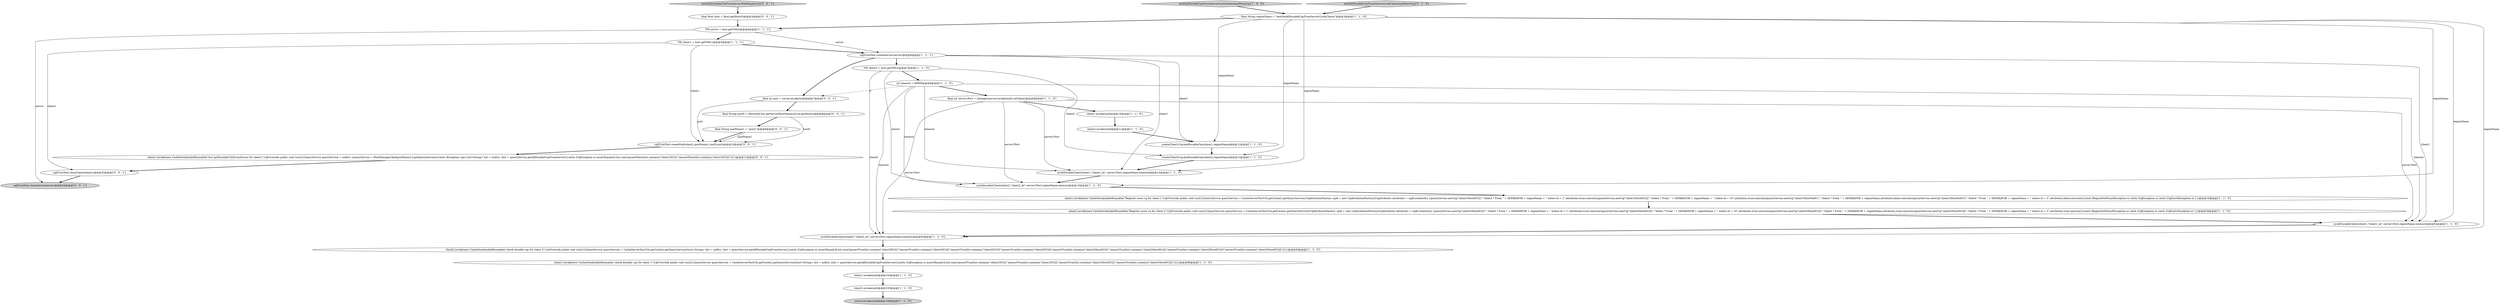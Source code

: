 digraph {
2 [style = filled, label = "server.invoke(null)@@@106@@@['1', '1', '0']", fillcolor = lightgray, shape = ellipse image = "AAA0AAABBB1BBB"];
16 [style = filled, label = "cycleDurableClient(client2,\"client2_dc\",server1Port,regionName,timeout)@@@63@@@['1', '1', '0']", fillcolor = white, shape = ellipse image = "AAA0AAABBB1BBB"];
18 [style = filled, label = "VM client1 = host.getVM(1)@@@5@@@['1', '1', '1']", fillcolor = white, shape = ellipse image = "AAA0AAABBB1BBB"];
14 [style = filled, label = "client1.invoke(new CacheSerializableRunnable(\"Register more cq for client 1\"){@Override public void run2(){QueryService queryService = CacheServerTestUtil.getCache().getQueryService()CqAttributesFactory cqAf = new CqAttributesFactory()CqAttributes attributes = cqAf.create()try {queryService.newCq(\"client1MoreDCQ1\",\"Select * From \" + SEPARATOR + regionName + \" where id = 1\",attributes,true).execute()queryService.newCq(\"client1MoreDCQ2\",\"Select * From \" + SEPARATOR + regionName + \" where id = 10\",attributes,true).execute()queryService.newCq(\"client1MoreNoDC1\",\"Select * From \" + SEPARATOR + regionName,attributes,false).execute()queryService.newCq(\"client1MoreNoDC2\",\"Select * From \" + SEPARATOR + regionName + \" where id = 3\",attributes,false).execute()}catch (RegionNotFoundException e) catch (CqException e) catch (CqExistsException e) }})@@@16@@@['1', '1', '0']", fillcolor = white, shape = ellipse image = "AAA0AAABBB1BBB"];
6 [style = filled, label = "cqDUnitTest.createServer(server)@@@6@@@['1', '1', '1']", fillcolor = white, shape = ellipse image = "AAA0AAABBB1BBB"];
7 [style = filled, label = "cycleDurableClient(client1,\"client1_dc\",server1Port,regionName,timeout)@@@14@@@['1', '1', '0']", fillcolor = white, shape = ellipse image = "AAA0AAABBB1BBB"];
23 [style = filled, label = "testGetDurableCqsFromServerCycleClientsAndMoreCqs['0', '1', '0']", fillcolor = lightgray, shape = diamond image = "AAA0AAABBB2BBB"];
25 [style = filled, label = "final String host0 = NetworkUtils.getServerHostName(server.getHost())@@@8@@@['0', '0', '1']", fillcolor = white, shape = ellipse image = "AAA0AAABBB3BBB"];
27 [style = filled, label = "cqDUnitTest.createPool(client1,poolName1,host0,port)@@@10@@@['0', '0', '1']", fillcolor = white, shape = ellipse image = "AAA0AAABBB3BBB"];
21 [style = filled, label = "client1.invoke(new CacheSerializableRunnable(\"check durable cqs for client 1\"){@Override public void run2(){QueryService queryService = CacheServerTestUtil.getCache().getQueryService()List<String> list = nulltry {list = queryService.getAllDurableCqsFromServer()}catch (CqException e) assertEquals(4,list.size())assertTrue(list.contains(\"client1DCQ1\"))assertTrue(list.contains(\"client1DCQ2\"))assertTrue(list.contains(\"client1MoreDCQ1\"))assertTrue(list.contains(\"client1MoreDCQ2\"))}})@@@86@@@['1', '1', '0']", fillcolor = white, shape = ellipse image = "AAA0AAABBB1BBB"];
13 [style = filled, label = "cycleDurableClient(client2,\"client2_dc\",server1Port,regionName,timeout)@@@15@@@['1', '1', '0']", fillcolor = white, shape = ellipse image = "AAA0AAABBB1BBB"];
32 [style = filled, label = "final int port = server.invoke(null)@@@7@@@['0', '0', '1']", fillcolor = white, shape = ellipse image = "AAA0AAABBB3BBB"];
31 [style = filled, label = "testGetDurableCQsFromServerWithEmptyList['0', '0', '1']", fillcolor = lightgray, shape = diamond image = "AAA0AAABBB3BBB"];
15 [style = filled, label = "client2.invoke(null)@@@11@@@['1', '1', '0']", fillcolor = white, shape = ellipse image = "AAA0AAABBB1BBB"];
24 [style = filled, label = "cqDUnitTest.closeServer(server)@@@34@@@['0', '0', '1']", fillcolor = lightgray, shape = ellipse image = "AAA0AAABBB3BBB"];
22 [style = filled, label = "testGetDurableCqsFromServerCycleClientsAndMoreCqs['1', '0', '0']", fillcolor = lightgray, shape = diamond image = "AAA0AAABBB1BBB"];
3 [style = filled, label = "final int server1Port = ((Integer)server.invoke(null)).intValue()@@@9@@@['1', '1', '0']", fillcolor = white, shape = ellipse image = "AAA0AAABBB1BBB"];
9 [style = filled, label = "client2.invoke(new CacheSerializableRunnable(\"check durable cqs for client 2\"){@Override public void run2(){QueryService queryService = CacheServerTestUtil.getCache().getQueryService()List<String> list = nulltry {list = queryService.getAllDurableCqsFromServer()}catch (CqException e) assertEquals(8,list.size())assertTrue(list.contains(\"client2DCQ1\"))assertTrue(list.contains(\"client2DCQ2\"))assertTrue(list.contains(\"client2DCQ3\"))assertTrue(list.contains(\"client2DCQ4\"))assertTrue(list.contains(\"client2MoreDCQ1\"))assertTrue(list.contains(\"client2MoreDCQ2\"))assertTrue(list.contains(\"client2MoreDCQ3\"))assertTrue(list.contains(\"client2MoreDCQ4\"))}})@@@64@@@['1', '1', '0']", fillcolor = white, shape = ellipse image = "AAA0AAABBB1BBB"];
8 [style = filled, label = "VM server = host.getVM(0)@@@4@@@['1', '1', '1']", fillcolor = white, shape = ellipse image = "AAA0AAABBB1BBB"];
19 [style = filled, label = "int timeout = 60000@@@8@@@['1', '1', '0']", fillcolor = white, shape = ellipse image = "AAA0AAABBB1BBB"];
12 [style = filled, label = "client2.invoke(null)@@@105@@@['1', '1', '0']", fillcolor = white, shape = ellipse image = "AAA0AAABBB1BBB"];
11 [style = filled, label = "createClient1CqsAndDurableCqs(client1,regionName)@@@12@@@['1', '1', '0']", fillcolor = white, shape = ellipse image = "AAA0AAABBB1BBB"];
10 [style = filled, label = "createClient2CqsAndDurableCqs(client2,regionName)@@@13@@@['1', '1', '0']", fillcolor = white, shape = ellipse image = "AAA0AAABBB1BBB"];
0 [style = filled, label = "client1.invoke(null)@@@104@@@['1', '1', '0']", fillcolor = white, shape = ellipse image = "AAA0AAABBB1BBB"];
28 [style = filled, label = "client1.invoke(new CacheSerializableRunnable(\"test getDurableCQsFromServer for client1\"){@Override public void run2(){QueryService queryService = nulltry {queryService = (PoolManager.find(poolName1)).getQueryService()}catch (Exception cqe) List<String> list = nulltry {list = queryService.getAllDurableCqsFromServer()}catch (CqException e) assertEquals(0,list.size())assertFalse(list.contains(\"client1DCQ1\"))assertFalse(list.contains(\"client1DCQ2\"))}})@@@11@@@['0', '0', '1']", fillcolor = white, shape = ellipse image = "AAA0AAABBB3BBB"];
26 [style = filled, label = "final String poolName1 = \"pool1\"@@@9@@@['0', '0', '1']", fillcolor = white, shape = ellipse image = "AAA0AAABBB3BBB"];
4 [style = filled, label = "client2.invoke(new CacheSerializableRunnable(\"Register more cq for client 2\"){@Override public void run2(){QueryService queryService = CacheServerTestUtil.getCache().getQueryService()CqAttributesFactory cqAf = new CqAttributesFactory()CqAttributes attributes = cqAf.create()try {queryService.newCq(\"client2MoreDCQ1\",\"Select * From \" + SEPARATOR + regionName + \" where id = 1\",attributes,true).execute()queryService.newCq(\"client2MoreDCQ2\",\"Select * From \" + SEPARATOR + regionName + \" where id = 10\",attributes,true).execute()queryService.newCq(\"client2MoreDCQ3\",\"Select * From \" + SEPARATOR + regionName,attributes,true).execute()queryService.newCq(\"client2MoreDCQ4\",\"Select * From \" + SEPARATOR + regionName + \" where id = 3\",attributes,true).execute()}catch (RegionNotFoundException e) catch (CqException e) catch (CqExistsException e) }})@@@39@@@['1', '1', '0']", fillcolor = white, shape = ellipse image = "AAA0AAABBB1BBB"];
30 [style = filled, label = "final Host host = Host.getHost(0)@@@3@@@['0', '0', '1']", fillcolor = white, shape = ellipse image = "AAA0AAABBB3BBB"];
1 [style = filled, label = "client1.invoke(null)@@@10@@@['1', '1', '0']", fillcolor = white, shape = ellipse image = "AAA0AAABBB1BBB"];
5 [style = filled, label = "cycleDurableClient(client1,\"client1_dc\",server1Port,regionName,timeout)@@@62@@@['1', '1', '0']", fillcolor = white, shape = ellipse image = "AAA0AAABBB1BBB"];
20 [style = filled, label = "VM client2 = host.getVM(2)@@@7@@@['1', '1', '0']", fillcolor = white, shape = ellipse image = "AAA0AAABBB1BBB"];
17 [style = filled, label = "final String regionName = \"testGetAllDurableCqsFromServerCycleClients\"@@@3@@@['1', '1', '0']", fillcolor = white, shape = ellipse image = "AAA0AAABBB1BBB"];
29 [style = filled, label = "cqDUnitTest.closeClient(client1)@@@33@@@['0', '0', '1']", fillcolor = white, shape = ellipse image = "AAA0AAABBB3BBB"];
19->3 [style = bold, label=""];
8->24 [style = solid, label="server"];
19->13 [style = solid, label="timeout"];
27->28 [style = bold, label=""];
20->16 [style = solid, label="client2"];
17->7 [style = solid, label="regionName"];
19->16 [style = solid, label="timeout"];
12->2 [style = bold, label=""];
3->7 [style = solid, label="server1Port"];
4->5 [style = bold, label=""];
25->26 [style = bold, label=""];
17->13 [style = solid, label="regionName"];
9->21 [style = bold, label=""];
22->17 [style = bold, label=""];
6->20 [style = bold, label=""];
26->27 [style = bold, label=""];
17->5 [style = solid, label="regionName"];
3->1 [style = bold, label=""];
20->19 [style = bold, label=""];
7->13 [style = bold, label=""];
8->18 [style = bold, label=""];
8->6 [style = solid, label="server"];
25->27 [style = solid, label="host0"];
6->11 [style = solid, label="client1"];
10->7 [style = bold, label=""];
11->10 [style = bold, label=""];
19->5 [style = solid, label="timeout"];
6->32 [style = bold, label=""];
32->25 [style = bold, label=""];
0->12 [style = bold, label=""];
15->11 [style = bold, label=""];
20->13 [style = solid, label="client2"];
3->5 [style = solid, label="server1Port"];
3->16 [style = solid, label="server1Port"];
17->16 [style = solid, label="regionName"];
17->10 [style = solid, label="regionName"];
3->13 [style = solid, label="server1Port"];
26->27 [style = solid, label="poolName1"];
1->15 [style = bold, label=""];
17->8 [style = bold, label=""];
20->10 [style = solid, label="client2"];
6->5 [style = solid, label="client1"];
17->11 [style = solid, label="regionName"];
18->29 [style = solid, label="client1"];
18->27 [style = solid, label="client1"];
31->30 [style = bold, label=""];
19->7 [style = solid, label="timeout"];
29->24 [style = bold, label=""];
14->4 [style = bold, label=""];
30->8 [style = bold, label=""];
19->32 [style = dashed, label="0"];
13->14 [style = bold, label=""];
21->0 [style = bold, label=""];
23->17 [style = bold, label=""];
32->27 [style = solid, label="port"];
5->16 [style = bold, label=""];
6->7 [style = solid, label="client1"];
18->6 [style = bold, label=""];
28->29 [style = bold, label=""];
16->9 [style = bold, label=""];
}
